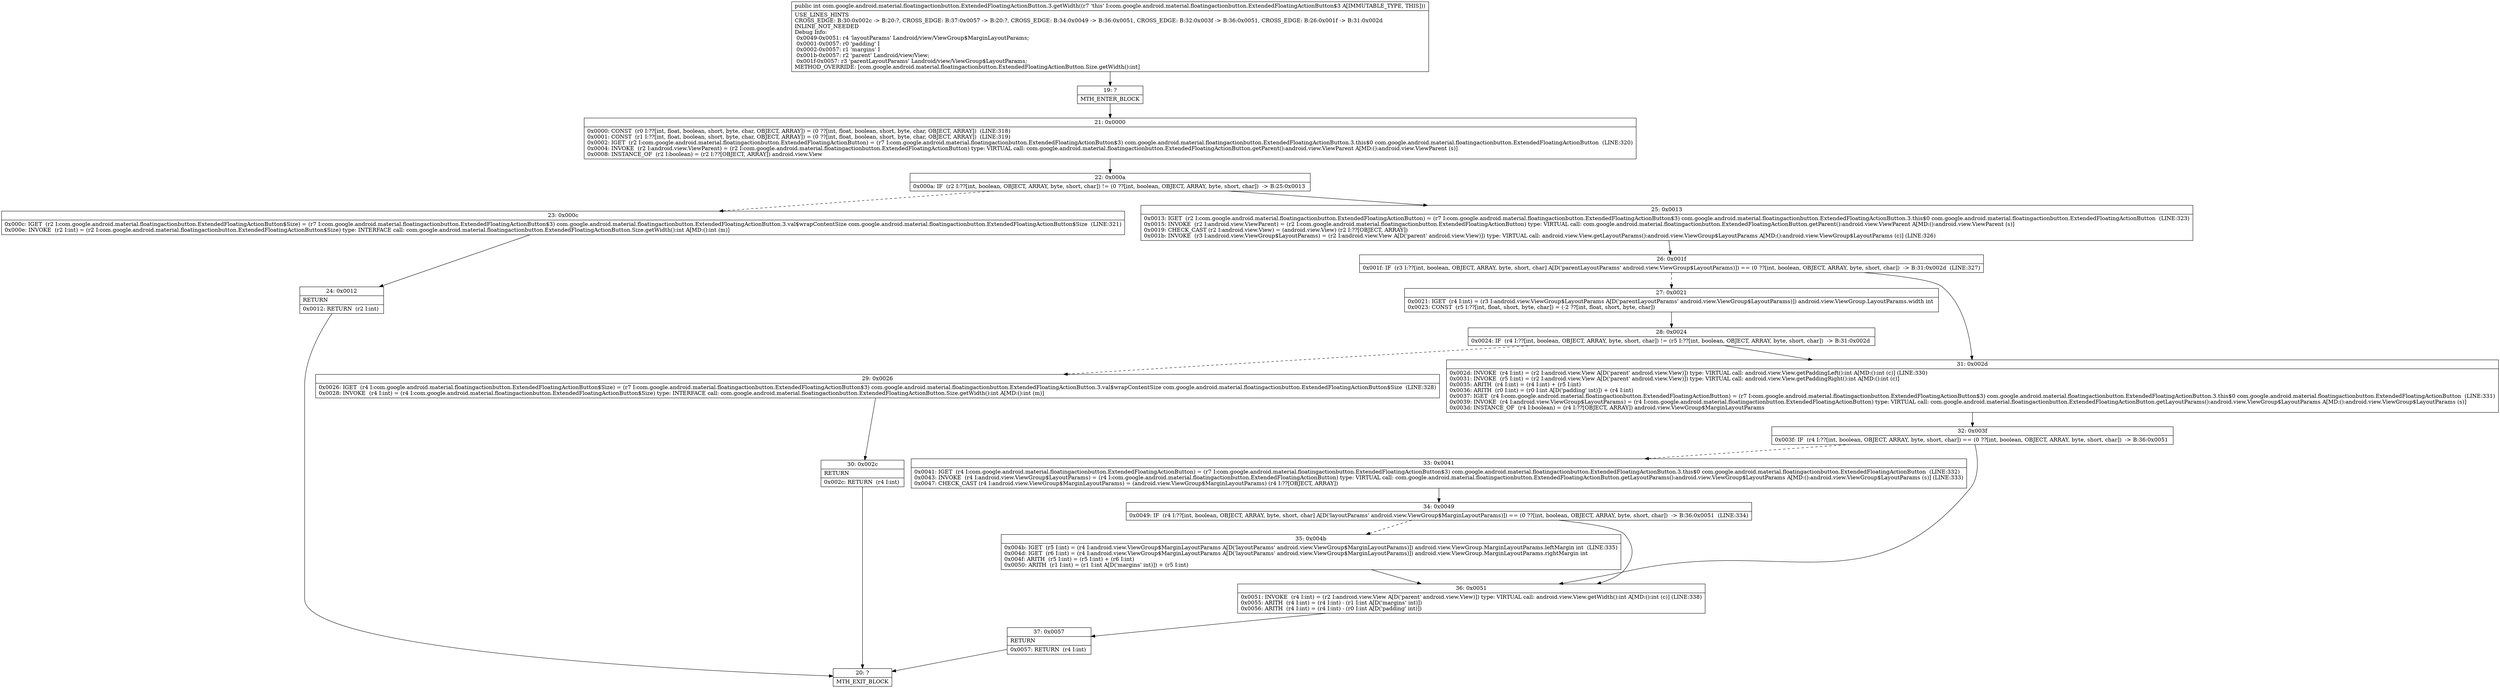 digraph "CFG forcom.google.android.material.floatingactionbutton.ExtendedFloatingActionButton.3.getWidth()I" {
Node_19 [shape=record,label="{19\:\ ?|MTH_ENTER_BLOCK\l}"];
Node_21 [shape=record,label="{21\:\ 0x0000|0x0000: CONST  (r0 I:??[int, float, boolean, short, byte, char, OBJECT, ARRAY]) = (0 ??[int, float, boolean, short, byte, char, OBJECT, ARRAY])  (LINE:318)\l0x0001: CONST  (r1 I:??[int, float, boolean, short, byte, char, OBJECT, ARRAY]) = (0 ??[int, float, boolean, short, byte, char, OBJECT, ARRAY])  (LINE:319)\l0x0002: IGET  (r2 I:com.google.android.material.floatingactionbutton.ExtendedFloatingActionButton) = (r7 I:com.google.android.material.floatingactionbutton.ExtendedFloatingActionButton$3) com.google.android.material.floatingactionbutton.ExtendedFloatingActionButton.3.this$0 com.google.android.material.floatingactionbutton.ExtendedFloatingActionButton  (LINE:320)\l0x0004: INVOKE  (r2 I:android.view.ViewParent) = (r2 I:com.google.android.material.floatingactionbutton.ExtendedFloatingActionButton) type: VIRTUAL call: com.google.android.material.floatingactionbutton.ExtendedFloatingActionButton.getParent():android.view.ViewParent A[MD:():android.view.ViewParent (s)]\l0x0008: INSTANCE_OF  (r2 I:boolean) = (r2 I:??[OBJECT, ARRAY]) android.view.View \l}"];
Node_22 [shape=record,label="{22\:\ 0x000a|0x000a: IF  (r2 I:??[int, boolean, OBJECT, ARRAY, byte, short, char]) != (0 ??[int, boolean, OBJECT, ARRAY, byte, short, char])  \-\> B:25:0x0013 \l}"];
Node_23 [shape=record,label="{23\:\ 0x000c|0x000c: IGET  (r2 I:com.google.android.material.floatingactionbutton.ExtendedFloatingActionButton$Size) = (r7 I:com.google.android.material.floatingactionbutton.ExtendedFloatingActionButton$3) com.google.android.material.floatingactionbutton.ExtendedFloatingActionButton.3.val$wrapContentSize com.google.android.material.floatingactionbutton.ExtendedFloatingActionButton$Size  (LINE:321)\l0x000e: INVOKE  (r2 I:int) = (r2 I:com.google.android.material.floatingactionbutton.ExtendedFloatingActionButton$Size) type: INTERFACE call: com.google.android.material.floatingactionbutton.ExtendedFloatingActionButton.Size.getWidth():int A[MD:():int (m)]\l}"];
Node_24 [shape=record,label="{24\:\ 0x0012|RETURN\l|0x0012: RETURN  (r2 I:int) \l}"];
Node_20 [shape=record,label="{20\:\ ?|MTH_EXIT_BLOCK\l}"];
Node_25 [shape=record,label="{25\:\ 0x0013|0x0013: IGET  (r2 I:com.google.android.material.floatingactionbutton.ExtendedFloatingActionButton) = (r7 I:com.google.android.material.floatingactionbutton.ExtendedFloatingActionButton$3) com.google.android.material.floatingactionbutton.ExtendedFloatingActionButton.3.this$0 com.google.android.material.floatingactionbutton.ExtendedFloatingActionButton  (LINE:323)\l0x0015: INVOKE  (r2 I:android.view.ViewParent) = (r2 I:com.google.android.material.floatingactionbutton.ExtendedFloatingActionButton) type: VIRTUAL call: com.google.android.material.floatingactionbutton.ExtendedFloatingActionButton.getParent():android.view.ViewParent A[MD:():android.view.ViewParent (s)]\l0x0019: CHECK_CAST (r2 I:android.view.View) = (android.view.View) (r2 I:??[OBJECT, ARRAY]) \l0x001b: INVOKE  (r3 I:android.view.ViewGroup$LayoutParams) = (r2 I:android.view.View A[D('parent' android.view.View)]) type: VIRTUAL call: android.view.View.getLayoutParams():android.view.ViewGroup$LayoutParams A[MD:():android.view.ViewGroup$LayoutParams (c)] (LINE:326)\l}"];
Node_26 [shape=record,label="{26\:\ 0x001f|0x001f: IF  (r3 I:??[int, boolean, OBJECT, ARRAY, byte, short, char] A[D('parentLayoutParams' android.view.ViewGroup$LayoutParams)]) == (0 ??[int, boolean, OBJECT, ARRAY, byte, short, char])  \-\> B:31:0x002d  (LINE:327)\l}"];
Node_27 [shape=record,label="{27\:\ 0x0021|0x0021: IGET  (r4 I:int) = (r3 I:android.view.ViewGroup$LayoutParams A[D('parentLayoutParams' android.view.ViewGroup$LayoutParams)]) android.view.ViewGroup.LayoutParams.width int \l0x0023: CONST  (r5 I:??[int, float, short, byte, char]) = (\-2 ??[int, float, short, byte, char]) \l}"];
Node_28 [shape=record,label="{28\:\ 0x0024|0x0024: IF  (r4 I:??[int, boolean, OBJECT, ARRAY, byte, short, char]) != (r5 I:??[int, boolean, OBJECT, ARRAY, byte, short, char])  \-\> B:31:0x002d \l}"];
Node_29 [shape=record,label="{29\:\ 0x0026|0x0026: IGET  (r4 I:com.google.android.material.floatingactionbutton.ExtendedFloatingActionButton$Size) = (r7 I:com.google.android.material.floatingactionbutton.ExtendedFloatingActionButton$3) com.google.android.material.floatingactionbutton.ExtendedFloatingActionButton.3.val$wrapContentSize com.google.android.material.floatingactionbutton.ExtendedFloatingActionButton$Size  (LINE:328)\l0x0028: INVOKE  (r4 I:int) = (r4 I:com.google.android.material.floatingactionbutton.ExtendedFloatingActionButton$Size) type: INTERFACE call: com.google.android.material.floatingactionbutton.ExtendedFloatingActionButton.Size.getWidth():int A[MD:():int (m)]\l}"];
Node_30 [shape=record,label="{30\:\ 0x002c|RETURN\l|0x002c: RETURN  (r4 I:int) \l}"];
Node_31 [shape=record,label="{31\:\ 0x002d|0x002d: INVOKE  (r4 I:int) = (r2 I:android.view.View A[D('parent' android.view.View)]) type: VIRTUAL call: android.view.View.getPaddingLeft():int A[MD:():int (c)] (LINE:330)\l0x0031: INVOKE  (r5 I:int) = (r2 I:android.view.View A[D('parent' android.view.View)]) type: VIRTUAL call: android.view.View.getPaddingRight():int A[MD:():int (c)]\l0x0035: ARITH  (r4 I:int) = (r4 I:int) + (r5 I:int) \l0x0036: ARITH  (r0 I:int) = (r0 I:int A[D('padding' int)]) + (r4 I:int) \l0x0037: IGET  (r4 I:com.google.android.material.floatingactionbutton.ExtendedFloatingActionButton) = (r7 I:com.google.android.material.floatingactionbutton.ExtendedFloatingActionButton$3) com.google.android.material.floatingactionbutton.ExtendedFloatingActionButton.3.this$0 com.google.android.material.floatingactionbutton.ExtendedFloatingActionButton  (LINE:331)\l0x0039: INVOKE  (r4 I:android.view.ViewGroup$LayoutParams) = (r4 I:com.google.android.material.floatingactionbutton.ExtendedFloatingActionButton) type: VIRTUAL call: com.google.android.material.floatingactionbutton.ExtendedFloatingActionButton.getLayoutParams():android.view.ViewGroup$LayoutParams A[MD:():android.view.ViewGroup$LayoutParams (s)]\l0x003d: INSTANCE_OF  (r4 I:boolean) = (r4 I:??[OBJECT, ARRAY]) android.view.ViewGroup$MarginLayoutParams \l}"];
Node_32 [shape=record,label="{32\:\ 0x003f|0x003f: IF  (r4 I:??[int, boolean, OBJECT, ARRAY, byte, short, char]) == (0 ??[int, boolean, OBJECT, ARRAY, byte, short, char])  \-\> B:36:0x0051 \l}"];
Node_33 [shape=record,label="{33\:\ 0x0041|0x0041: IGET  (r4 I:com.google.android.material.floatingactionbutton.ExtendedFloatingActionButton) = (r7 I:com.google.android.material.floatingactionbutton.ExtendedFloatingActionButton$3) com.google.android.material.floatingactionbutton.ExtendedFloatingActionButton.3.this$0 com.google.android.material.floatingactionbutton.ExtendedFloatingActionButton  (LINE:332)\l0x0043: INVOKE  (r4 I:android.view.ViewGroup$LayoutParams) = (r4 I:com.google.android.material.floatingactionbutton.ExtendedFloatingActionButton) type: VIRTUAL call: com.google.android.material.floatingactionbutton.ExtendedFloatingActionButton.getLayoutParams():android.view.ViewGroup$LayoutParams A[MD:():android.view.ViewGroup$LayoutParams (s)] (LINE:333)\l0x0047: CHECK_CAST (r4 I:android.view.ViewGroup$MarginLayoutParams) = (android.view.ViewGroup$MarginLayoutParams) (r4 I:??[OBJECT, ARRAY]) \l}"];
Node_34 [shape=record,label="{34\:\ 0x0049|0x0049: IF  (r4 I:??[int, boolean, OBJECT, ARRAY, byte, short, char] A[D('layoutParams' android.view.ViewGroup$MarginLayoutParams)]) == (0 ??[int, boolean, OBJECT, ARRAY, byte, short, char])  \-\> B:36:0x0051  (LINE:334)\l}"];
Node_35 [shape=record,label="{35\:\ 0x004b|0x004b: IGET  (r5 I:int) = (r4 I:android.view.ViewGroup$MarginLayoutParams A[D('layoutParams' android.view.ViewGroup$MarginLayoutParams)]) android.view.ViewGroup.MarginLayoutParams.leftMargin int  (LINE:335)\l0x004d: IGET  (r6 I:int) = (r4 I:android.view.ViewGroup$MarginLayoutParams A[D('layoutParams' android.view.ViewGroup$MarginLayoutParams)]) android.view.ViewGroup.MarginLayoutParams.rightMargin int \l0x004f: ARITH  (r5 I:int) = (r5 I:int) + (r6 I:int) \l0x0050: ARITH  (r1 I:int) = (r1 I:int A[D('margins' int)]) + (r5 I:int) \l}"];
Node_36 [shape=record,label="{36\:\ 0x0051|0x0051: INVOKE  (r4 I:int) = (r2 I:android.view.View A[D('parent' android.view.View)]) type: VIRTUAL call: android.view.View.getWidth():int A[MD:():int (c)] (LINE:338)\l0x0055: ARITH  (r4 I:int) = (r4 I:int) \- (r1 I:int A[D('margins' int)]) \l0x0056: ARITH  (r4 I:int) = (r4 I:int) \- (r0 I:int A[D('padding' int)]) \l}"];
Node_37 [shape=record,label="{37\:\ 0x0057|RETURN\l|0x0057: RETURN  (r4 I:int) \l}"];
MethodNode[shape=record,label="{public int com.google.android.material.floatingactionbutton.ExtendedFloatingActionButton.3.getWidth((r7 'this' I:com.google.android.material.floatingactionbutton.ExtendedFloatingActionButton$3 A[IMMUTABLE_TYPE, THIS]))  | USE_LINES_HINTS\lCROSS_EDGE: B:30:0x002c \-\> B:20:?, CROSS_EDGE: B:37:0x0057 \-\> B:20:?, CROSS_EDGE: B:34:0x0049 \-\> B:36:0x0051, CROSS_EDGE: B:32:0x003f \-\> B:36:0x0051, CROSS_EDGE: B:26:0x001f \-\> B:31:0x002d\lINLINE_NOT_NEEDED\lDebug Info:\l  0x0049\-0x0051: r4 'layoutParams' Landroid\/view\/ViewGroup$MarginLayoutParams;\l  0x0001\-0x0057: r0 'padding' I\l  0x0002\-0x0057: r1 'margins' I\l  0x001b\-0x0057: r2 'parent' Landroid\/view\/View;\l  0x001f\-0x0057: r3 'parentLayoutParams' Landroid\/view\/ViewGroup$LayoutParams;\lMETHOD_OVERRIDE: [com.google.android.material.floatingactionbutton.ExtendedFloatingActionButton.Size.getWidth():int]\l}"];
MethodNode -> Node_19;Node_19 -> Node_21;
Node_21 -> Node_22;
Node_22 -> Node_23[style=dashed];
Node_22 -> Node_25;
Node_23 -> Node_24;
Node_24 -> Node_20;
Node_25 -> Node_26;
Node_26 -> Node_27[style=dashed];
Node_26 -> Node_31;
Node_27 -> Node_28;
Node_28 -> Node_29[style=dashed];
Node_28 -> Node_31;
Node_29 -> Node_30;
Node_30 -> Node_20;
Node_31 -> Node_32;
Node_32 -> Node_33[style=dashed];
Node_32 -> Node_36;
Node_33 -> Node_34;
Node_34 -> Node_35[style=dashed];
Node_34 -> Node_36;
Node_35 -> Node_36;
Node_36 -> Node_37;
Node_37 -> Node_20;
}

